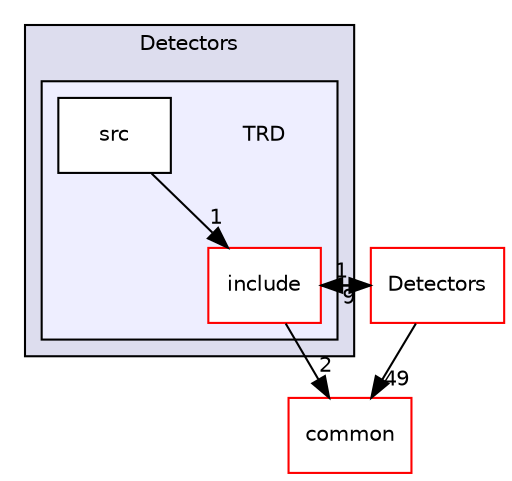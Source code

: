 digraph "/home/travis/build/AliceO2Group/AliceO2/DataFormats/Detectors/TRD" {
  bgcolor=transparent;
  compound=true
  node [ fontsize="10", fontname="Helvetica"];
  edge [ labelfontsize="10", labelfontname="Helvetica"];
  subgraph clusterdir_2801adc79bf3c286b1b479858d2cade4 {
    graph [ bgcolor="#ddddee", pencolor="black", label="Detectors" fontname="Helvetica", fontsize="10", URL="dir_2801adc79bf3c286b1b479858d2cade4.html"]
  subgraph clusterdir_bb194ed89d4d31aa97da8e5c0af864ff {
    graph [ bgcolor="#eeeeff", pencolor="black", label="" URL="dir_bb194ed89d4d31aa97da8e5c0af864ff.html"];
    dir_bb194ed89d4d31aa97da8e5c0af864ff [shape=plaintext label="TRD"];
    dir_37cb16e5a1a76e7ae4faac09696b430a [shape=box label="include" color="red" fillcolor="white" style="filled" URL="dir_37cb16e5a1a76e7ae4faac09696b430a.html"];
    dir_3e106f575cb53179f38b92ddf02a7ff4 [shape=box label="src" color="black" fillcolor="white" style="filled" URL="dir_3e106f575cb53179f38b92ddf02a7ff4.html"];
  }
  }
  dir_051dca18e802f8e9474f2e30d29c04e0 [shape=box label="Detectors" color="red" URL="dir_051dca18e802f8e9474f2e30d29c04e0.html"];
  dir_7924ba4398ae4560cd37376e44666c6d [shape=box label="common" color="red" URL="dir_7924ba4398ae4560cd37376e44666c6d.html"];
  dir_3e106f575cb53179f38b92ddf02a7ff4->dir_37cb16e5a1a76e7ae4faac09696b430a [headlabel="1", labeldistance=1.5 headhref="dir_000161_000146.html"];
  dir_051dca18e802f8e9474f2e30d29c04e0->dir_7924ba4398ae4560cd37376e44666c6d [headlabel="49", labeldistance=1.5 headhref="dir_000040_000078.html"];
  dir_051dca18e802f8e9474f2e30d29c04e0->dir_37cb16e5a1a76e7ae4faac09696b430a [headlabel="9", labeldistance=1.5 headhref="dir_000040_000146.html"];
  dir_37cb16e5a1a76e7ae4faac09696b430a->dir_051dca18e802f8e9474f2e30d29c04e0 [headlabel="1", labeldistance=1.5 headhref="dir_000146_000040.html"];
  dir_37cb16e5a1a76e7ae4faac09696b430a->dir_7924ba4398ae4560cd37376e44666c6d [headlabel="2", labeldistance=1.5 headhref="dir_000146_000078.html"];
}
